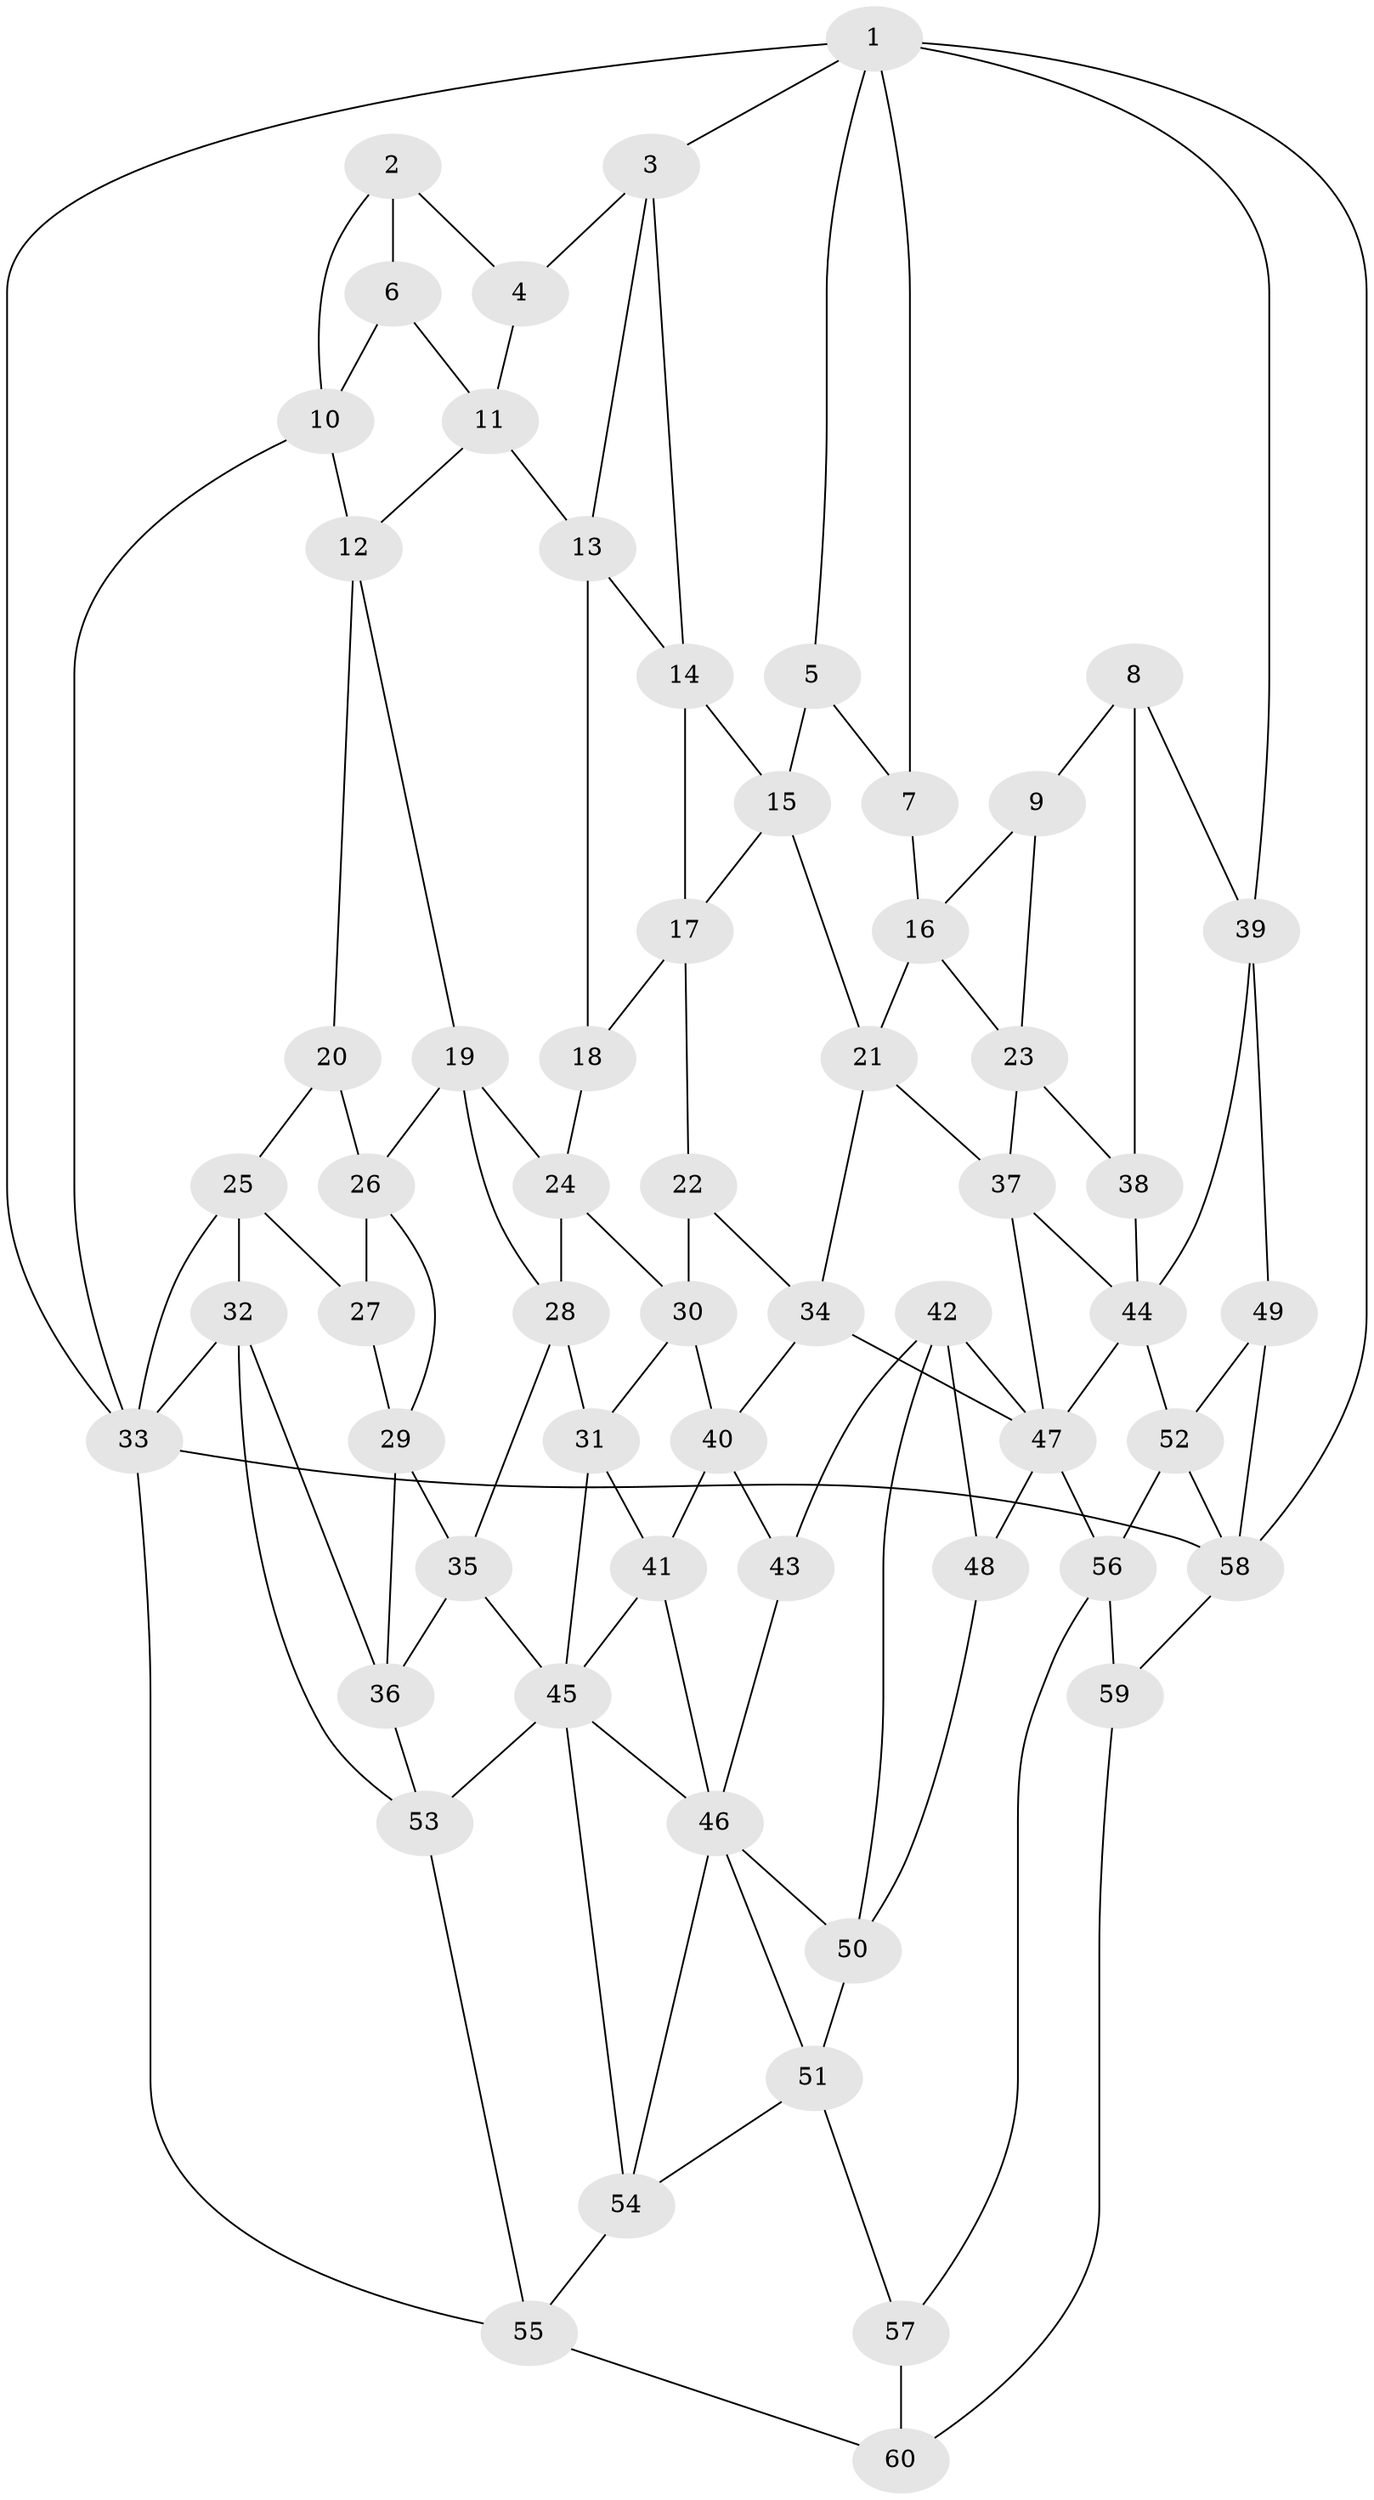 // original degree distribution, {3: 0.041666666666666664, 5: 0.5416666666666666, 4: 0.19166666666666668, 6: 0.225}
// Generated by graph-tools (version 1.1) at 2025/27/03/09/25 03:27:03]
// undirected, 60 vertices, 117 edges
graph export_dot {
graph [start="1"]
  node [color=gray90,style=filled];
  1;
  2;
  3;
  4;
  5;
  6;
  7;
  8;
  9;
  10;
  11;
  12;
  13;
  14;
  15;
  16;
  17;
  18;
  19;
  20;
  21;
  22;
  23;
  24;
  25;
  26;
  27;
  28;
  29;
  30;
  31;
  32;
  33;
  34;
  35;
  36;
  37;
  38;
  39;
  40;
  41;
  42;
  43;
  44;
  45;
  46;
  47;
  48;
  49;
  50;
  51;
  52;
  53;
  54;
  55;
  56;
  57;
  58;
  59;
  60;
  1 -- 3 [weight=1.0];
  1 -- 5 [weight=1.0];
  1 -- 7 [weight=1.0];
  1 -- 33 [weight=1.0];
  1 -- 39 [weight=1.0];
  1 -- 58 [weight=1.0];
  2 -- 4 [weight=1.0];
  2 -- 6 [weight=1.0];
  2 -- 10 [weight=1.0];
  3 -- 4 [weight=1.0];
  3 -- 13 [weight=1.0];
  3 -- 14 [weight=1.0];
  4 -- 11 [weight=1.0];
  5 -- 7 [weight=1.0];
  5 -- 15 [weight=1.0];
  6 -- 10 [weight=1.0];
  6 -- 11 [weight=1.0];
  7 -- 16 [weight=1.0];
  8 -- 9 [weight=1.0];
  8 -- 38 [weight=1.0];
  8 -- 39 [weight=1.0];
  9 -- 16 [weight=1.0];
  9 -- 23 [weight=1.0];
  10 -- 12 [weight=1.0];
  10 -- 33 [weight=1.0];
  11 -- 12 [weight=1.0];
  11 -- 13 [weight=1.0];
  12 -- 19 [weight=1.0];
  12 -- 20 [weight=1.0];
  13 -- 14 [weight=1.0];
  13 -- 18 [weight=1.0];
  14 -- 15 [weight=1.0];
  14 -- 17 [weight=1.0];
  15 -- 17 [weight=1.0];
  15 -- 21 [weight=1.0];
  16 -- 21 [weight=1.0];
  16 -- 23 [weight=1.0];
  17 -- 18 [weight=1.0];
  17 -- 22 [weight=1.0];
  18 -- 24 [weight=1.0];
  19 -- 24 [weight=1.0];
  19 -- 26 [weight=1.0];
  19 -- 28 [weight=1.0];
  20 -- 25 [weight=1.0];
  20 -- 26 [weight=1.0];
  21 -- 34 [weight=1.0];
  21 -- 37 [weight=1.0];
  22 -- 30 [weight=1.0];
  22 -- 34 [weight=1.0];
  23 -- 37 [weight=1.0];
  23 -- 38 [weight=1.0];
  24 -- 28 [weight=1.0];
  24 -- 30 [weight=1.0];
  25 -- 27 [weight=1.0];
  25 -- 32 [weight=1.0];
  25 -- 33 [weight=1.0];
  26 -- 27 [weight=1.0];
  26 -- 29 [weight=1.0];
  27 -- 29 [weight=1.0];
  28 -- 31 [weight=1.0];
  28 -- 35 [weight=1.0];
  29 -- 35 [weight=1.0];
  29 -- 36 [weight=1.0];
  30 -- 31 [weight=1.0];
  30 -- 40 [weight=1.0];
  31 -- 41 [weight=1.0];
  31 -- 45 [weight=1.0];
  32 -- 33 [weight=1.0];
  32 -- 36 [weight=1.0];
  32 -- 53 [weight=1.0];
  33 -- 55 [weight=1.0];
  33 -- 58 [weight=1.0];
  34 -- 40 [weight=1.0];
  34 -- 47 [weight=1.0];
  35 -- 36 [weight=1.0];
  35 -- 45 [weight=1.0];
  36 -- 53 [weight=1.0];
  37 -- 44 [weight=1.0];
  37 -- 47 [weight=1.0];
  38 -- 44 [weight=2.0];
  39 -- 44 [weight=1.0];
  39 -- 49 [weight=1.0];
  40 -- 41 [weight=1.0];
  40 -- 43 [weight=1.0];
  41 -- 45 [weight=1.0];
  41 -- 46 [weight=1.0];
  42 -- 43 [weight=1.0];
  42 -- 47 [weight=1.0];
  42 -- 48 [weight=1.0];
  42 -- 50 [weight=1.0];
  43 -- 46 [weight=1.0];
  44 -- 47 [weight=1.0];
  44 -- 52 [weight=1.0];
  45 -- 46 [weight=1.0];
  45 -- 53 [weight=1.0];
  45 -- 54 [weight=1.0];
  46 -- 50 [weight=1.0];
  46 -- 51 [weight=1.0];
  46 -- 54 [weight=1.0];
  47 -- 48 [weight=1.0];
  47 -- 56 [weight=1.0];
  48 -- 50 [weight=1.0];
  49 -- 52 [weight=1.0];
  49 -- 58 [weight=1.0];
  50 -- 51 [weight=1.0];
  51 -- 54 [weight=1.0];
  51 -- 57 [weight=1.0];
  52 -- 56 [weight=1.0];
  52 -- 58 [weight=1.0];
  53 -- 55 [weight=1.0];
  54 -- 55 [weight=1.0];
  55 -- 60 [weight=1.0];
  56 -- 57 [weight=1.0];
  56 -- 59 [weight=1.0];
  57 -- 60 [weight=2.0];
  58 -- 59 [weight=1.0];
  59 -- 60 [weight=1.0];
}
